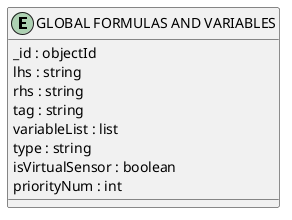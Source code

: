 @startuml GLOBAL_FORMULAS_AND_VARIABLES_Diagram

entity "GLOBAL FORMULAS AND VARIABLES" as GLOBAL_FORMULAS_AND_VARIABLES {
  _id : objectId
  lhs : string
  rhs : string
  tag : string
  variableList : list
  type : string
  isVirtualSensor : boolean
  priorityNum : int
}

@enduml